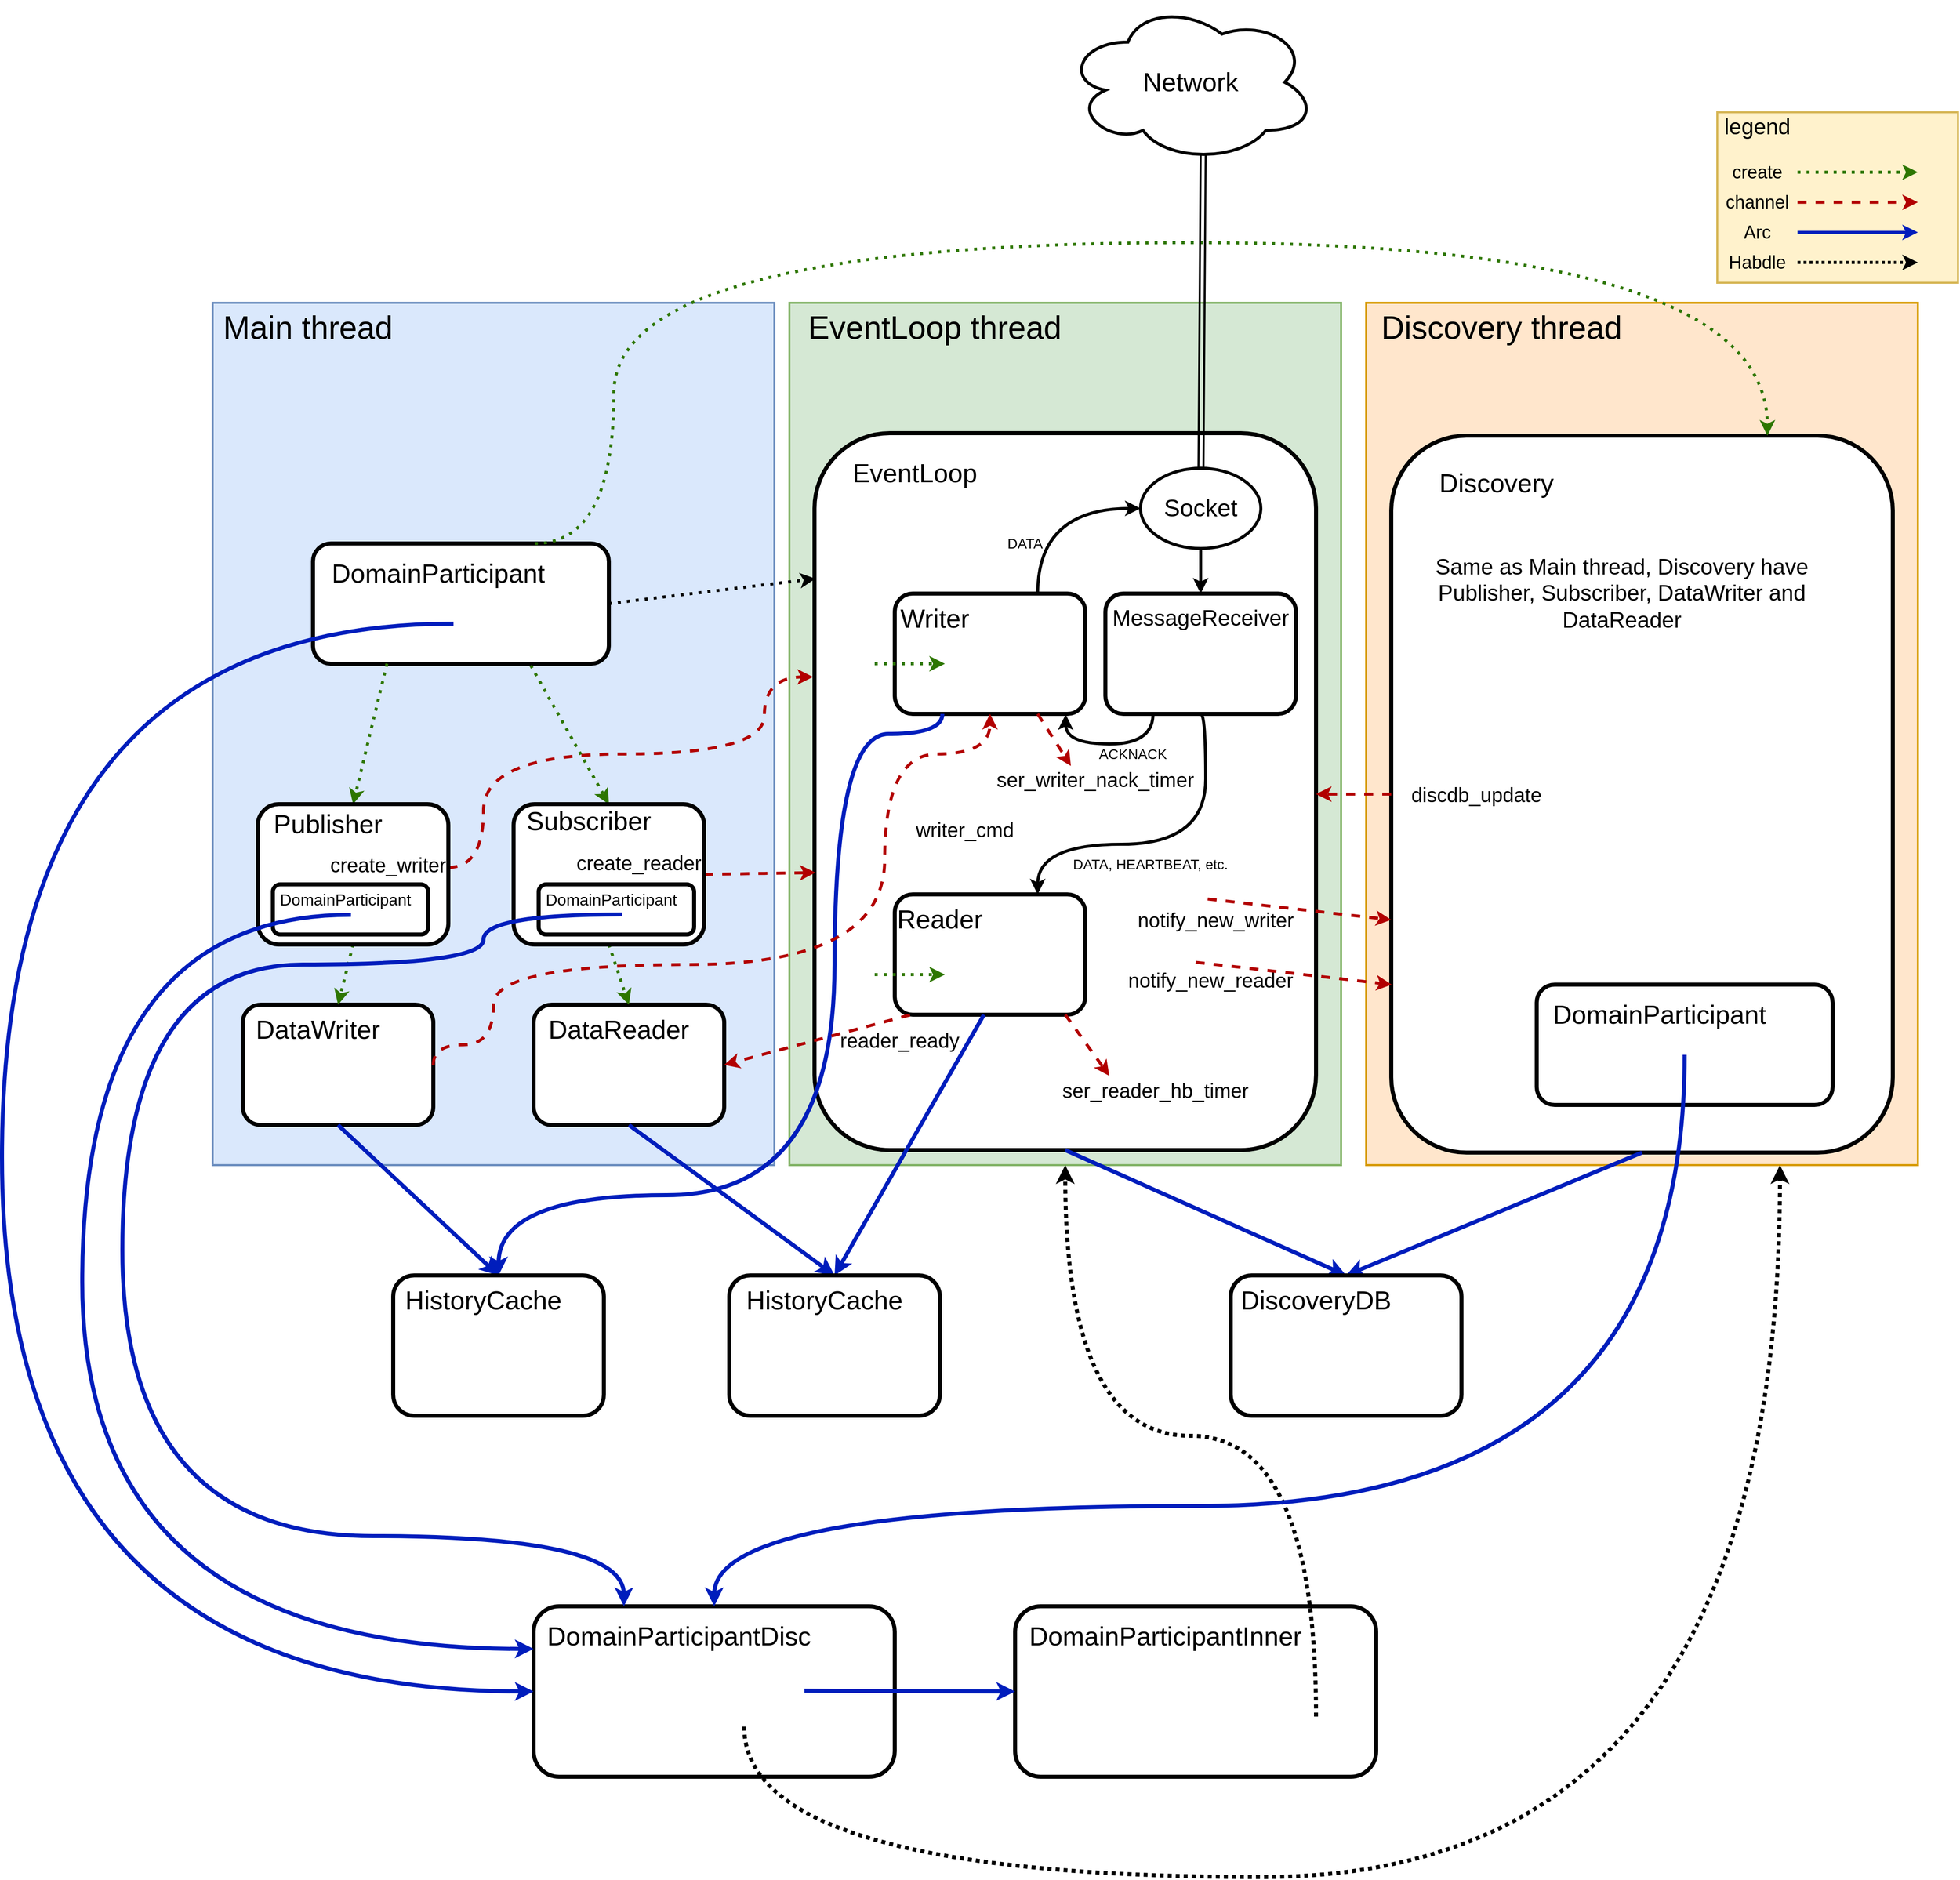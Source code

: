 <mxfile version="24.4.8" type="device">
  <diagram name="Page-1" id="-fP_LIbSd6yxelAOJSjp">
    <mxGraphModel dx="1541" dy="1510" grid="1" gridSize="10" guides="1" tooltips="1" connect="1" arrows="1" fold="1" page="1" pageScale="1" pageWidth="850" pageHeight="1100" math="0" shadow="0">
      <root>
        <mxCell id="0" />
        <mxCell id="1" parent="0" />
        <mxCell id="iw7bkt_WirvSa25fS6zJ-54" value="" style="rounded=0;whiteSpace=wrap;html=1;strokeWidth=2;fillColor=#ffe6cc;strokeColor=#d79b00;" parent="1" vertex="1">
          <mxGeometry x="1180" y="150" width="550" height="860" as="geometry" />
        </mxCell>
        <mxCell id="iw7bkt_WirvSa25fS6zJ-53" value="" style="rounded=0;whiteSpace=wrap;html=1;strokeWidth=2;fillColor=#d5e8d4;strokeColor=#82b366;" parent="1" vertex="1">
          <mxGeometry x="605" y="150" width="550" height="860" as="geometry" />
        </mxCell>
        <mxCell id="iw7bkt_WirvSa25fS6zJ-52" value="" style="rounded=0;whiteSpace=wrap;html=1;strokeWidth=2;fillColor=#dae8fc;strokeColor=#6c8ebf;" parent="1" vertex="1">
          <mxGeometry x="30" y="150" width="560" height="860" as="geometry" />
        </mxCell>
        <mxCell id="iw7bkt_WirvSa25fS6zJ-1" value="&lt;font style=&quot;font-size: 32px;&quot;&gt;Main thread&lt;/font&gt;" style="text;html=1;align=center;verticalAlign=middle;whiteSpace=wrap;rounded=0;" parent="1" vertex="1">
          <mxGeometry x="35" y="160" width="180" height="30" as="geometry" />
        </mxCell>
        <mxCell id="iw7bkt_WirvSa25fS6zJ-2" value="&lt;font style=&quot;font-size: 32px;&quot;&gt;EventLoop thread&lt;/font&gt;" style="text;html=1;align=center;verticalAlign=middle;whiteSpace=wrap;rounded=0;" parent="1" vertex="1">
          <mxGeometry x="620" y="160" width="260" height="30" as="geometry" />
        </mxCell>
        <mxCell id="iw7bkt_WirvSa25fS6zJ-3" value="&lt;font style=&quot;font-size: 32px;&quot;&gt;Discovery thread&lt;/font&gt;" style="text;html=1;align=center;verticalAlign=middle;whiteSpace=wrap;rounded=0;" parent="1" vertex="1">
          <mxGeometry x="1190" y="160" width="250" height="30" as="geometry" />
        </mxCell>
        <mxCell id="iw7bkt_WirvSa25fS6zJ-9" value="" style="rounded=1;whiteSpace=wrap;html=1;strokeWidth=4;" parent="1" vertex="1">
          <mxGeometry x="130" y="390" width="295" height="120" as="geometry" />
        </mxCell>
        <mxCell id="iw7bkt_WirvSa25fS6zJ-10" value="&lt;font style=&quot;font-size: 26px;&quot;&gt;DomainParticipant&lt;/font&gt;" style="text;html=1;align=center;verticalAlign=middle;whiteSpace=wrap;rounded=0;" parent="1" vertex="1">
          <mxGeometry x="140" y="400" width="230" height="40" as="geometry" />
        </mxCell>
        <mxCell id="iw7bkt_WirvSa25fS6zJ-11" value="" style="rounded=1;whiteSpace=wrap;html=1;strokeWidth=4;" parent="1" vertex="1">
          <mxGeometry x="630" y="280" width="500" height="715" as="geometry" />
        </mxCell>
        <mxCell id="iw7bkt_WirvSa25fS6zJ-12" value="&lt;font style=&quot;font-size: 26px;&quot;&gt;EventLoop&lt;/font&gt;" style="text;html=1;align=center;verticalAlign=middle;whiteSpace=wrap;rounded=0;" parent="1" vertex="1">
          <mxGeometry x="660" y="300" width="140" height="40" as="geometry" />
        </mxCell>
        <mxCell id="iw7bkt_WirvSa25fS6zJ-13" value="" style="rounded=1;whiteSpace=wrap;html=1;strokeWidth=4;" parent="1" vertex="1">
          <mxGeometry x="1205" y="282.5" width="500" height="715" as="geometry" />
        </mxCell>
        <mxCell id="iw7bkt_WirvSa25fS6zJ-14" value="&lt;font style=&quot;font-size: 26px;&quot;&gt;Discovery&lt;/font&gt;" style="text;html=1;align=center;verticalAlign=middle;whiteSpace=wrap;rounded=0;" parent="1" vertex="1">
          <mxGeometry x="1250" y="310" width="120" height="40" as="geometry" />
        </mxCell>
        <mxCell id="iw7bkt_WirvSa25fS6zJ-20" value="" style="rounded=1;whiteSpace=wrap;html=1;strokeWidth=4;" parent="1" vertex="1">
          <mxGeometry x="710" y="440" width="190" height="120" as="geometry" />
        </mxCell>
        <mxCell id="iw7bkt_WirvSa25fS6zJ-21" value="&lt;font style=&quot;font-size: 26px;&quot;&gt;Writer&lt;/font&gt;" style="text;html=1;align=center;verticalAlign=middle;whiteSpace=wrap;rounded=0;" parent="1" vertex="1">
          <mxGeometry x="710" y="450" width="80" height="30" as="geometry" />
        </mxCell>
        <mxCell id="iw7bkt_WirvSa25fS6zJ-27" value="" style="rounded=1;whiteSpace=wrap;html=1;strokeWidth=4;" parent="1" vertex="1">
          <mxGeometry x="710" y="740" width="190" height="120" as="geometry" />
        </mxCell>
        <mxCell id="iw7bkt_WirvSa25fS6zJ-26" value="&lt;font style=&quot;font-size: 26px;&quot;&gt;Reader&lt;/font&gt;" style="text;html=1;align=center;verticalAlign=middle;whiteSpace=wrap;rounded=0;" parent="1" vertex="1">
          <mxGeometry x="710" y="750" width="90" height="30" as="geometry" />
        </mxCell>
        <mxCell id="iw7bkt_WirvSa25fS6zJ-31" value="" style="rounded=1;whiteSpace=wrap;html=1;strokeWidth=4;" parent="1" vertex="1">
          <mxGeometry x="60" y="850" width="190" height="120" as="geometry" />
        </mxCell>
        <mxCell id="iw7bkt_WirvSa25fS6zJ-30" value="&lt;span style=&quot;font-size: 26px;&quot;&gt;DataWriter&lt;/span&gt;" style="text;html=1;align=center;verticalAlign=middle;whiteSpace=wrap;rounded=0;" parent="1" vertex="1">
          <mxGeometry x="70" y="860" width="130" height="30" as="geometry" />
        </mxCell>
        <mxCell id="iw7bkt_WirvSa25fS6zJ-32" value="" style="rounded=1;whiteSpace=wrap;html=1;strokeWidth=4;" parent="1" vertex="1">
          <mxGeometry x="350" y="850" width="190" height="120" as="geometry" />
        </mxCell>
        <mxCell id="iw7bkt_WirvSa25fS6zJ-33" value="&lt;span style=&quot;font-size: 26px;&quot;&gt;DataReader&lt;/span&gt;" style="text;html=1;align=center;verticalAlign=middle;whiteSpace=wrap;rounded=0;" parent="1" vertex="1">
          <mxGeometry x="360" y="860" width="150" height="30" as="geometry" />
        </mxCell>
        <mxCell id="iw7bkt_WirvSa25fS6zJ-38" value="" style="endArrow=classic;html=1;rounded=0;strokeWidth=4;exitX=0.5;exitY=1;exitDx=0;exitDy=0;entryX=0.5;entryY=0;entryDx=0;entryDy=0;fillColor=#0050ef;strokeColor=#001DBC;" parent="1" source="iw7bkt_WirvSa25fS6zJ-11" target="iw7bkt_WirvSa25fS6zJ-16" edge="1">
          <mxGeometry width="50" height="50" relative="1" as="geometry">
            <mxPoint x="1030" y="870" as="sourcePoint" />
            <mxPoint x="1050" y="1070" as="targetPoint" />
          </mxGeometry>
        </mxCell>
        <mxCell id="iw7bkt_WirvSa25fS6zJ-39" value="" style="endArrow=classic;html=1;rounded=0;strokeWidth=4;exitX=0.5;exitY=1;exitDx=0;exitDy=0;entryX=0.5;entryY=0;entryDx=0;entryDy=0;fillColor=#0050ef;strokeColor=#001DBC;" parent="1" source="iw7bkt_WirvSa25fS6zJ-13" target="iw7bkt_WirvSa25fS6zJ-16" edge="1">
          <mxGeometry width="50" height="50" relative="1" as="geometry">
            <mxPoint x="1400" y="1050" as="sourcePoint" />
            <mxPoint x="1620" y="1160" as="targetPoint" />
          </mxGeometry>
        </mxCell>
        <mxCell id="iw7bkt_WirvSa25fS6zJ-40" value="" style="endArrow=classic;html=1;rounded=0;strokeWidth=4;exitX=0.5;exitY=1;exitDx=0;exitDy=0;entryX=0.5;entryY=0;entryDx=0;entryDy=0;fillColor=#0050ef;strokeColor=#001DBC;" parent="1" source="iw7bkt_WirvSa25fS6zJ-31" target="iw7bkt_WirvSa25fS6zJ-36" edge="1">
          <mxGeometry width="50" height="50" relative="1" as="geometry">
            <mxPoint x="1030" y="870" as="sourcePoint" />
            <mxPoint x="1080" y="820" as="targetPoint" />
          </mxGeometry>
        </mxCell>
        <mxCell id="iw7bkt_WirvSa25fS6zJ-41" value="" style="endArrow=classic;html=1;rounded=0;strokeWidth=4;exitX=0.25;exitY=1;exitDx=0;exitDy=0;entryX=0.5;entryY=0;entryDx=0;entryDy=0;edgeStyle=orthogonalEdgeStyle;curved=1;fillColor=#0050ef;strokeColor=#001DBC;" parent="1" source="iw7bkt_WirvSa25fS6zJ-20" target="iw7bkt_WirvSa25fS6zJ-36" edge="1">
          <mxGeometry width="50" height="50" relative="1" as="geometry">
            <mxPoint x="265" y="940" as="sourcePoint" />
            <mxPoint x="425" y="1110" as="targetPoint" />
            <Array as="points">
              <mxPoint x="758" y="580" />
              <mxPoint x="650" y="580" />
              <mxPoint x="650" y="1040" />
              <mxPoint x="315" y="1040" />
            </Array>
          </mxGeometry>
        </mxCell>
        <mxCell id="iw7bkt_WirvSa25fS6zJ-42" value="" style="endArrow=classic;html=1;rounded=0;strokeWidth=4;exitX=0.5;exitY=1;exitDx=0;exitDy=0;entryX=0.5;entryY=0;entryDx=0;entryDy=0;fillColor=#0050ef;strokeColor=#001DBC;" parent="1" source="iw7bkt_WirvSa25fS6zJ-32" target="iw7bkt_WirvSa25fS6zJ-34" edge="1">
          <mxGeometry width="50" height="50" relative="1" as="geometry">
            <mxPoint x="1030" y="870" as="sourcePoint" />
            <mxPoint x="1080" y="820" as="targetPoint" />
          </mxGeometry>
        </mxCell>
        <mxCell id="iw7bkt_WirvSa25fS6zJ-43" value="" style="endArrow=classic;html=1;rounded=0;strokeWidth=4;exitX=0.468;exitY=1;exitDx=0;exitDy=0;entryX=0.5;entryY=0;entryDx=0;entryDy=0;exitPerimeter=0;fillColor=#0050ef;strokeColor=#001DBC;" parent="1" source="iw7bkt_WirvSa25fS6zJ-27" target="iw7bkt_WirvSa25fS6zJ-34" edge="1">
          <mxGeometry width="50" height="50" relative="1" as="geometry">
            <mxPoint x="455" y="960" as="sourcePoint" />
            <mxPoint x="665" y="1130" as="targetPoint" />
          </mxGeometry>
        </mxCell>
        <mxCell id="iw7bkt_WirvSa25fS6zJ-44" value="" style="endArrow=classic;html=1;rounded=0;strokeWidth=3;exitX=1;exitY=0.5;exitDx=0;exitDy=0;entryX=0.002;entryY=0.203;entryDx=0;entryDy=0;entryPerimeter=0;dashed=1;dashPattern=1 2;" parent="1" source="iw7bkt_WirvSa25fS6zJ-9" target="iw7bkt_WirvSa25fS6zJ-11" edge="1">
          <mxGeometry width="50" height="50" relative="1" as="geometry">
            <mxPoint x="540" y="440" as="sourcePoint" />
            <mxPoint x="590" y="390" as="targetPoint" />
          </mxGeometry>
        </mxCell>
        <mxCell id="iw7bkt_WirvSa25fS6zJ-45" value="" style="endArrow=classic;html=1;rounded=0;strokeWidth=3;exitX=0.75;exitY=0;exitDx=0;exitDy=0;entryX=0.75;entryY=0;entryDx=0;entryDy=0;dashed=1;dashPattern=1 2;edgeStyle=orthogonalEdgeStyle;curved=1;fillColor=#60a917;strokeColor=#2D7600;" parent="1" source="iw7bkt_WirvSa25fS6zJ-9" target="iw7bkt_WirvSa25fS6zJ-13" edge="1">
          <mxGeometry width="50" height="50" relative="1" as="geometry">
            <mxPoint x="570" y="420" as="sourcePoint" />
            <mxPoint x="620" y="370" as="targetPoint" />
            <Array as="points">
              <mxPoint x="430" y="90" />
              <mxPoint x="1580" y="90" />
            </Array>
          </mxGeometry>
        </mxCell>
        <mxCell id="iw7bkt_WirvSa25fS6zJ-46" value="" style="endArrow=classic;html=1;rounded=0;strokeWidth=3;entryX=0.5;entryY=0;entryDx=0;entryDy=0;exitX=0.25;exitY=1;exitDx=0;exitDy=0;dashed=1;dashPattern=1 2;fillColor=#60a917;strokeColor=#2D7600;" parent="1" source="iw7bkt_WirvSa25fS6zJ-9" target="iw7bkt_WirvSa25fS6zJ-24" edge="1">
          <mxGeometry width="50" height="50" relative="1" as="geometry">
            <mxPoint x="290" y="790" as="sourcePoint" />
            <mxPoint x="330" y="690" as="targetPoint" />
          </mxGeometry>
        </mxCell>
        <mxCell id="iw7bkt_WirvSa25fS6zJ-47" value="" style="endArrow=classic;html=1;rounded=0;strokeWidth=3;exitX=0.736;exitY=1.014;exitDx=0;exitDy=0;exitPerimeter=0;entryX=0.5;entryY=0;entryDx=0;entryDy=0;dashed=1;dashPattern=1 2;fillColor=#60a917;strokeColor=#2D7600;" parent="1" source="iw7bkt_WirvSa25fS6zJ-9" target="iw7bkt_WirvSa25fS6zJ-29" edge="1">
          <mxGeometry width="50" height="50" relative="1" as="geometry">
            <mxPoint x="1060" y="900" as="sourcePoint" />
            <mxPoint x="1110" y="850" as="targetPoint" />
          </mxGeometry>
        </mxCell>
        <mxCell id="iw7bkt_WirvSa25fS6zJ-48" value="" style="endArrow=classic;html=1;rounded=0;strokeWidth=3;exitX=0.5;exitY=1;exitDx=0;exitDy=0;entryX=0.5;entryY=0;entryDx=0;entryDy=0;dashed=1;dashPattern=1 2;fillColor=#60a917;strokeColor=#2D7600;" parent="1" source="iw7bkt_WirvSa25fS6zJ-24" target="iw7bkt_WirvSa25fS6zJ-31" edge="1">
          <mxGeometry width="50" height="50" relative="1" as="geometry">
            <mxPoint x="1070" y="910" as="sourcePoint" />
            <mxPoint x="1120" y="860" as="targetPoint" />
          </mxGeometry>
        </mxCell>
        <mxCell id="iw7bkt_WirvSa25fS6zJ-49" value="" style="endArrow=classic;html=1;rounded=0;strokeWidth=3;exitX=0.5;exitY=1;exitDx=0;exitDy=0;entryX=0.5;entryY=0;entryDx=0;entryDy=0;dashed=1;dashPattern=1 2;fillColor=#60a917;strokeColor=#2D7600;" parent="1" source="iw7bkt_WirvSa25fS6zJ-29" target="iw7bkt_WirvSa25fS6zJ-32" edge="1">
          <mxGeometry width="50" height="50" relative="1" as="geometry">
            <mxPoint x="410" y="810" as="sourcePoint" />
            <mxPoint x="460" y="760" as="targetPoint" />
          </mxGeometry>
        </mxCell>
        <mxCell id="iw7bkt_WirvSa25fS6zJ-55" value="" style="endArrow=classic;html=1;rounded=0;exitX=0;exitY=0.5;exitDx=0;exitDy=0;strokeWidth=3;dashed=1;fillColor=#e51400;strokeColor=#B20000;" parent="1" source="iw7bkt_WirvSa25fS6zJ-13" edge="1">
          <mxGeometry width="50" height="50" relative="1" as="geometry">
            <mxPoint x="1030" y="750" as="sourcePoint" />
            <mxPoint x="1130" y="640" as="targetPoint" />
          </mxGeometry>
        </mxCell>
        <mxCell id="iw7bkt_WirvSa25fS6zJ-56" value="&lt;font style=&quot;font-size: 20px;&quot;&gt;discdb_update&lt;/font&gt;" style="text;html=1;align=center;verticalAlign=middle;whiteSpace=wrap;rounded=0;" parent="1" vertex="1">
          <mxGeometry x="1220" y="625" width="140" height="30" as="geometry" />
        </mxCell>
        <mxCell id="iw7bkt_WirvSa25fS6zJ-57" value="" style="endArrow=classic;html=1;rounded=0;exitX=0.75;exitY=1;exitDx=0;exitDy=0;strokeWidth=3;dashed=1;fillColor=#e51400;strokeColor=#B20000;entryX=0.378;entryY=0.062;entryDx=0;entryDy=0;entryPerimeter=0;" parent="1" source="iw7bkt_WirvSa25fS6zJ-20" edge="1" target="iw7bkt_WirvSa25fS6zJ-63">
          <mxGeometry width="50" height="50" relative="1" as="geometry">
            <mxPoint x="1030" y="615" as="sourcePoint" />
            <mxPoint x="920" y="610" as="targetPoint" />
          </mxGeometry>
        </mxCell>
        <mxCell id="iw7bkt_WirvSa25fS6zJ-58" value="" style="endArrow=classic;html=1;rounded=0;entryX=-0.003;entryY=0.34;entryDx=0;entryDy=0;strokeWidth=3;dashed=1;entryPerimeter=0;exitX=1;exitY=0.451;exitDx=0;exitDy=0;edgeStyle=orthogonalEdgeStyle;curved=1;fillColor=#e51400;strokeColor=#B20000;exitPerimeter=0;" parent="1" source="iw7bkt_WirvSa25fS6zJ-24" target="iw7bkt_WirvSa25fS6zJ-11" edge="1">
          <mxGeometry width="50" height="50" relative="1" as="geometry">
            <mxPoint x="260" y="637.5" as="sourcePoint" />
            <mxPoint x="410" y="490" as="targetPoint" />
            <Array as="points">
              <mxPoint x="300" y="713" />
              <mxPoint x="300" y="600" />
              <mxPoint x="580" y="600" />
              <mxPoint x="580" y="523" />
            </Array>
          </mxGeometry>
        </mxCell>
        <mxCell id="iw7bkt_WirvSa25fS6zJ-59" value="" style="endArrow=classic;html=1;rounded=0;exitX=0.08;exitY=1.002;exitDx=0;exitDy=0;entryX=1;entryY=0.5;entryDx=0;entryDy=0;strokeWidth=3;dashed=1;exitPerimeter=0;fillColor=#e51400;strokeColor=#B20000;" parent="1" source="iw7bkt_WirvSa25fS6zJ-27" target="iw7bkt_WirvSa25fS6zJ-32" edge="1">
          <mxGeometry width="50" height="50" relative="1" as="geometry">
            <mxPoint x="635" y="860" as="sourcePoint" />
            <mxPoint x="535" y="855" as="targetPoint" />
          </mxGeometry>
        </mxCell>
        <mxCell id="iw7bkt_WirvSa25fS6zJ-60" value="" style="endArrow=classic;html=1;rounded=0;exitX=0.874;exitY=0.992;exitDx=0;exitDy=0;strokeWidth=3;dashed=1;exitPerimeter=0;entryX=0;entryY=0;entryDx=0;entryDy=0;fillColor=#e51400;strokeColor=#B20000;" parent="1" edge="1">
          <mxGeometry width="50" height="50" relative="1" as="geometry">
            <mxPoint x="880" y="860" as="sourcePoint" />
            <mxPoint x="923.94" y="920.96" as="targetPoint" />
          </mxGeometry>
        </mxCell>
        <mxCell id="iw7bkt_WirvSa25fS6zJ-61" value="&lt;font style=&quot;font-size: 20px;&quot;&gt;ser_reader_hb_timer&lt;/font&gt;" style="text;html=1;align=center;verticalAlign=middle;whiteSpace=wrap;rounded=0;" parent="1" vertex="1">
          <mxGeometry x="870" y="920" width="200" height="30" as="geometry" />
        </mxCell>
        <mxCell id="iw7bkt_WirvSa25fS6zJ-63" value="&lt;font style=&quot;font-size: 20px;&quot;&gt;ser_writer_nack_timer&lt;/font&gt;" style="text;html=1;align=center;verticalAlign=middle;whiteSpace=wrap;rounded=0;" parent="1" vertex="1">
          <mxGeometry x="810" y="610" width="200" height="30" as="geometry" />
        </mxCell>
        <mxCell id="iw7bkt_WirvSa25fS6zJ-64" value="" style="endArrow=classic;html=1;rounded=0;entryX=0.5;entryY=1;entryDx=0;entryDy=0;strokeWidth=3;dashed=1;edgeStyle=orthogonalEdgeStyle;curved=1;exitX=1;exitY=0.5;exitDx=0;exitDy=0;fillColor=#e51400;strokeColor=#B20000;" parent="1" source="iw7bkt_WirvSa25fS6zJ-31" target="iw7bkt_WirvSa25fS6zJ-20" edge="1">
          <mxGeometry width="50" height="50" relative="1" as="geometry">
            <mxPoint x="1450" y="1197.5" as="sourcePoint" />
            <mxPoint x="1350" y="1192.5" as="targetPoint" />
            <Array as="points">
              <mxPoint x="250" y="890" />
              <mxPoint x="310" y="890" />
              <mxPoint x="310" y="810" />
              <mxPoint x="700" y="810" />
              <mxPoint x="700" y="600" />
              <mxPoint x="805" y="600" />
            </Array>
          </mxGeometry>
        </mxCell>
        <mxCell id="iw7bkt_WirvSa25fS6zJ-65" value="" style="endArrow=classic;html=1;rounded=0;entryX=-0.004;entryY=0.641;entryDx=0;entryDy=0;strokeWidth=3;dashed=1;entryPerimeter=0;fillColor=#e51400;strokeColor=#B20000;" parent="1" edge="1">
          <mxGeometry width="50" height="50" relative="1" as="geometry">
            <mxPoint x="1022" y="744.59" as="sourcePoint" />
            <mxPoint x="1205" y="765.405" as="targetPoint" />
          </mxGeometry>
        </mxCell>
        <mxCell id="iw7bkt_WirvSa25fS6zJ-66" value="" style="endArrow=classic;html=1;rounded=0;entryX=0.001;entryY=0.741;entryDx=0;entryDy=0;strokeWidth=3;dashed=1;entryPerimeter=0;fillColor=#e51400;strokeColor=#B20000;" parent="1" edge="1">
          <mxGeometry width="50" height="50" relative="1" as="geometry">
            <mxPoint x="1010" y="807.69" as="sourcePoint" />
            <mxPoint x="1205.5" y="830.005" as="targetPoint" />
          </mxGeometry>
        </mxCell>
        <mxCell id="iw7bkt_WirvSa25fS6zJ-67" value="&lt;font style=&quot;font-size: 20px;&quot;&gt;notify_new_reader&lt;/font&gt;" style="text;html=1;align=center;verticalAlign=middle;whiteSpace=wrap;rounded=0;" parent="1" vertex="1">
          <mxGeometry x="940" y="810" width="170" height="30" as="geometry" />
        </mxCell>
        <mxCell id="iw7bkt_WirvSa25fS6zJ-68" value="&lt;font style=&quot;font-size: 20px;&quot;&gt;notify_new_writer&lt;/font&gt;" style="text;html=1;align=center;verticalAlign=middle;whiteSpace=wrap;rounded=0;" parent="1" vertex="1">
          <mxGeometry x="950" y="750" width="160" height="30" as="geometry" />
        </mxCell>
        <mxCell id="iw7bkt_WirvSa25fS6zJ-69" value="" style="endArrow=classic;html=1;rounded=0;entryX=0.002;entryY=0.613;entryDx=0;entryDy=0;strokeWidth=3;dashed=1;entryPerimeter=0;exitX=1;exitY=0.5;exitDx=0;exitDy=0;fillColor=#e51400;strokeColor=#B20000;" parent="1" source="iw7bkt_WirvSa25fS6zJ-29" target="iw7bkt_WirvSa25fS6zJ-11" edge="1">
          <mxGeometry width="50" height="50" relative="1" as="geometry">
            <mxPoint x="540" y="702.5" as="sourcePoint" />
            <mxPoint x="928" y="580" as="targetPoint" />
          </mxGeometry>
        </mxCell>
        <mxCell id="iw7bkt_WirvSa25fS6zJ-70" value="&lt;font style=&quot;font-size: 20px;&quot;&gt;reader_ready&lt;/font&gt;" style="text;html=1;align=center;verticalAlign=middle;whiteSpace=wrap;rounded=0;" parent="1" vertex="1">
          <mxGeometry x="650" y="870" width="130" height="30" as="geometry" />
        </mxCell>
        <mxCell id="iw7bkt_WirvSa25fS6zJ-71" value="&lt;font style=&quot;font-size: 20px;&quot;&gt;writer_cmd&lt;/font&gt;" style="text;html=1;align=center;verticalAlign=middle;whiteSpace=wrap;rounded=0;" parent="1" vertex="1">
          <mxGeometry x="725" y="660" width="110" height="30" as="geometry" />
        </mxCell>
        <mxCell id="iw7bkt_WirvSa25fS6zJ-73" value="" style="group" parent="1" vertex="1" connectable="0">
          <mxGeometry x="1045" y="1120" width="230" height="140" as="geometry" />
        </mxCell>
        <mxCell id="iw7bkt_WirvSa25fS6zJ-16" value="" style="rounded=1;whiteSpace=wrap;html=1;strokeWidth=4;" parent="iw7bkt_WirvSa25fS6zJ-73" vertex="1">
          <mxGeometry width="230" height="140" as="geometry" />
        </mxCell>
        <mxCell id="iw7bkt_WirvSa25fS6zJ-17" value="&lt;font style=&quot;font-size: 26px;&quot;&gt;DiscoveryDB&lt;/font&gt;" style="text;html=1;align=center;verticalAlign=middle;whiteSpace=wrap;rounded=0;" parent="iw7bkt_WirvSa25fS6zJ-73" vertex="1">
          <mxGeometry x="10" y="10" width="150" height="30" as="geometry" />
        </mxCell>
        <mxCell id="iw7bkt_WirvSa25fS6zJ-74" value="" style="group" parent="1" vertex="1" connectable="0">
          <mxGeometry x="545" y="1120" width="210" height="140" as="geometry" />
        </mxCell>
        <mxCell id="iw7bkt_WirvSa25fS6zJ-34" value="" style="rounded=1;whiteSpace=wrap;html=1;strokeWidth=4;" parent="iw7bkt_WirvSa25fS6zJ-74" vertex="1">
          <mxGeometry width="210" height="140" as="geometry" />
        </mxCell>
        <mxCell id="iw7bkt_WirvSa25fS6zJ-35" value="&lt;span style=&quot;font-size: 26px;&quot;&gt;HistoryCache&lt;/span&gt;" style="text;html=1;align=center;verticalAlign=middle;whiteSpace=wrap;rounded=0;" parent="iw7bkt_WirvSa25fS6zJ-74" vertex="1">
          <mxGeometry x="20" y="10" width="150" height="30" as="geometry" />
        </mxCell>
        <mxCell id="iw7bkt_WirvSa25fS6zJ-75" value="" style="group" parent="1" vertex="1" connectable="0">
          <mxGeometry x="210" y="1120" width="210" height="140" as="geometry" />
        </mxCell>
        <mxCell id="iw7bkt_WirvSa25fS6zJ-36" value="" style="rounded=1;whiteSpace=wrap;html=1;strokeWidth=4;" parent="iw7bkt_WirvSa25fS6zJ-75" vertex="1">
          <mxGeometry width="210" height="140" as="geometry" />
        </mxCell>
        <mxCell id="iw7bkt_WirvSa25fS6zJ-72" value="&lt;span style=&quot;font-size: 26px;&quot;&gt;HistoryCache&lt;/span&gt;" style="text;html=1;align=center;verticalAlign=middle;whiteSpace=wrap;rounded=0;" parent="iw7bkt_WirvSa25fS6zJ-75" vertex="1">
          <mxGeometry x="15" y="10" width="150" height="30" as="geometry" />
        </mxCell>
        <mxCell id="iw7bkt_WirvSa25fS6zJ-76" value="" style="group" parent="1" vertex="1" connectable="0">
          <mxGeometry x="75" y="650" width="190" height="120" as="geometry" />
        </mxCell>
        <mxCell id="iw7bkt_WirvSa25fS6zJ-24" value="" style="rounded=1;whiteSpace=wrap;html=1;strokeWidth=4;" parent="iw7bkt_WirvSa25fS6zJ-76" vertex="1">
          <mxGeometry width="190" height="140" as="geometry" />
        </mxCell>
        <mxCell id="iw7bkt_WirvSa25fS6zJ-25" value="&lt;span style=&quot;font-size: 26px;&quot;&gt;Publisher&lt;/span&gt;" style="text;html=1;align=center;verticalAlign=middle;whiteSpace=wrap;rounded=0;" parent="iw7bkt_WirvSa25fS6zJ-76" vertex="1">
          <mxGeometry x="10" width="120" height="40" as="geometry" />
        </mxCell>
        <mxCell id="iw7bkt_WirvSa25fS6zJ-95" value="&lt;font style=&quot;font-size: 20px;&quot;&gt;create_writer&lt;/font&gt;" style="text;html=1;align=center;verticalAlign=middle;whiteSpace=wrap;rounded=0;" parent="iw7bkt_WirvSa25fS6zJ-76" vertex="1">
          <mxGeometry x="75" y="45" width="110" height="30" as="geometry" />
        </mxCell>
        <mxCell id="iw7bkt_WirvSa25fS6zJ-77" value="" style="group" parent="1" vertex="1" connectable="0">
          <mxGeometry x="330" y="650" width="190" height="140" as="geometry" />
        </mxCell>
        <mxCell id="iw7bkt_WirvSa25fS6zJ-29" value="" style="rounded=1;whiteSpace=wrap;html=1;strokeWidth=4;" parent="iw7bkt_WirvSa25fS6zJ-77" vertex="1">
          <mxGeometry width="190" height="140" as="geometry" />
        </mxCell>
        <mxCell id="iw7bkt_WirvSa25fS6zJ-28" value="&lt;span style=&quot;font-size: 26px;&quot;&gt;Subscriber&lt;/span&gt;" style="text;html=1;align=center;verticalAlign=middle;whiteSpace=wrap;rounded=0;" parent="iw7bkt_WirvSa25fS6zJ-77" vertex="1">
          <mxGeometry x="10" y="-0.003" width="130" height="35" as="geometry" />
        </mxCell>
        <mxCell id="iw7bkt_WirvSa25fS6zJ-94" value="&lt;span style=&quot;font-size: 20px;&quot;&gt;create_reader&lt;/span&gt;" style="text;html=1;align=center;verticalAlign=middle;whiteSpace=wrap;rounded=0;" parent="iw7bkt_WirvSa25fS6zJ-77" vertex="1">
          <mxGeometry x="70" y="40" width="110" height="35" as="geometry" />
        </mxCell>
        <mxCell id="wV1MeeOjmb5BiqbG29lt-24" value="" style="group" vertex="1" connectable="0" parent="iw7bkt_WirvSa25fS6zJ-77">
          <mxGeometry x="25" y="80" width="155" height="50" as="geometry" />
        </mxCell>
        <mxCell id="wV1MeeOjmb5BiqbG29lt-25" value="" style="rounded=1;whiteSpace=wrap;html=1;strokeWidth=4;" vertex="1" parent="wV1MeeOjmb5BiqbG29lt-24">
          <mxGeometry width="155" height="50" as="geometry" />
        </mxCell>
        <mxCell id="wV1MeeOjmb5BiqbG29lt-26" value="&lt;font style=&quot;font-size: 16px;&quot;&gt;DomainParticipant&lt;/font&gt;" style="text;html=1;align=center;verticalAlign=middle;whiteSpace=wrap;rounded=0;" vertex="1" parent="wV1MeeOjmb5BiqbG29lt-24">
          <mxGeometry width="145" height="30" as="geometry" />
        </mxCell>
        <mxCell id="iw7bkt_WirvSa25fS6zJ-86" value="" style="group;fillColor=#e51400;strokeColor=#B20000;fontColor=#ffffff;" parent="1" vertex="1" connectable="0">
          <mxGeometry x="1530" y="-40" width="240" height="170" as="geometry" />
        </mxCell>
        <mxCell id="iw7bkt_WirvSa25fS6zJ-78" value="" style="rounded=0;whiteSpace=wrap;html=1;strokeWidth=2;fillColor=#fff2cc;strokeColor=#d6b656;" parent="iw7bkt_WirvSa25fS6zJ-86" vertex="1">
          <mxGeometry width="240" height="170" as="geometry" />
        </mxCell>
        <mxCell id="iw7bkt_WirvSa25fS6zJ-79" value="&lt;font style=&quot;font-size: 22px;&quot;&gt;legend&lt;/font&gt;" style="text;html=1;align=center;verticalAlign=middle;whiteSpace=wrap;rounded=0;" parent="iw7bkt_WirvSa25fS6zJ-86" vertex="1">
          <mxGeometry x="10" width="60" height="30" as="geometry" />
        </mxCell>
        <mxCell id="iw7bkt_WirvSa25fS6zJ-80" value="create" style="text;html=1;align=center;verticalAlign=middle;whiteSpace=wrap;rounded=0;fontSize=18;" parent="iw7bkt_WirvSa25fS6zJ-86" vertex="1">
          <mxGeometry x="20" y="50" width="40" height="20" as="geometry" />
        </mxCell>
        <mxCell id="iw7bkt_WirvSa25fS6zJ-81" value="channel" style="text;html=1;align=center;verticalAlign=middle;whiteSpace=wrap;rounded=0;fontSize=18;" parent="iw7bkt_WirvSa25fS6zJ-86" vertex="1">
          <mxGeometry x="15" y="80" width="50" height="20" as="geometry" />
        </mxCell>
        <mxCell id="iw7bkt_WirvSa25fS6zJ-82" value="Arc" style="text;html=1;align=center;verticalAlign=middle;whiteSpace=wrap;rounded=0;fontSize=18;" parent="iw7bkt_WirvSa25fS6zJ-86" vertex="1">
          <mxGeometry x="25" y="110" width="30" height="20" as="geometry" />
        </mxCell>
        <mxCell id="iw7bkt_WirvSa25fS6zJ-83" value="" style="endArrow=classic;html=1;rounded=0;strokeWidth=3;fillColor=#0050ef;strokeColor=#001DBC;" parent="iw7bkt_WirvSa25fS6zJ-86" edge="1">
          <mxGeometry width="50" height="50" relative="1" as="geometry">
            <mxPoint x="80" y="119.8" as="sourcePoint" />
            <mxPoint x="200" y="119.8" as="targetPoint" />
          </mxGeometry>
        </mxCell>
        <mxCell id="iw7bkt_WirvSa25fS6zJ-84" value="" style="endArrow=classic;html=1;rounded=0;strokeWidth=3;dashed=1;fillColor=#e51400;strokeColor=#B20000;" parent="iw7bkt_WirvSa25fS6zJ-86" edge="1">
          <mxGeometry width="50" height="50" relative="1" as="geometry">
            <mxPoint x="80" y="89.8" as="sourcePoint" />
            <mxPoint x="200" y="89.8" as="targetPoint" />
          </mxGeometry>
        </mxCell>
        <mxCell id="iw7bkt_WirvSa25fS6zJ-85" value="" style="endArrow=classic;html=1;rounded=0;strokeWidth=3;dashed=1;dashPattern=1 2;fillColor=#60a917;strokeColor=#2D7600;" parent="iw7bkt_WirvSa25fS6zJ-86" edge="1">
          <mxGeometry width="50" height="50" relative="1" as="geometry">
            <mxPoint x="80" y="59.8" as="sourcePoint" />
            <mxPoint x="200" y="59.8" as="targetPoint" />
          </mxGeometry>
        </mxCell>
        <mxCell id="wV1MeeOjmb5BiqbG29lt-17" value="Habdle" style="text;html=1;align=center;verticalAlign=middle;whiteSpace=wrap;rounded=0;fontSize=18;" vertex="1" parent="iw7bkt_WirvSa25fS6zJ-86">
          <mxGeometry x="25" y="140" width="30" height="20" as="geometry" />
        </mxCell>
        <mxCell id="wV1MeeOjmb5BiqbG29lt-18" value="" style="endArrow=classic;html=1;rounded=0;strokeWidth=3;dashed=1;dashPattern=1 1;" edge="1" parent="iw7bkt_WirvSa25fS6zJ-86">
          <mxGeometry width="50" height="50" relative="1" as="geometry">
            <mxPoint x="80" y="149.76" as="sourcePoint" />
            <mxPoint x="200" y="149.76" as="targetPoint" />
          </mxGeometry>
        </mxCell>
        <mxCell id="iw7bkt_WirvSa25fS6zJ-90" value="&lt;font style=&quot;font-size: 22px;&quot;&gt;Same as Main thread, Discovery have Publisher, Subscriber, DataWriter and DataReader&lt;/font&gt;" style="text;html=1;align=center;verticalAlign=middle;whiteSpace=wrap;rounded=0;" parent="1" vertex="1">
          <mxGeometry x="1240" y="390" width="390" height="100" as="geometry" />
        </mxCell>
        <mxCell id="iw7bkt_WirvSa25fS6zJ-97" value="" style="endArrow=classic;html=1;rounded=0;dashed=1;strokeWidth=3;dashPattern=1 2;fillColor=#60a917;strokeColor=#2D7600;" parent="1" edge="1">
          <mxGeometry width="50" height="50" relative="1" as="geometry">
            <mxPoint x="690" y="510" as="sourcePoint" />
            <mxPoint x="760" y="510" as="targetPoint" />
          </mxGeometry>
        </mxCell>
        <mxCell id="iw7bkt_WirvSa25fS6zJ-98" value="" style="endArrow=classic;html=1;rounded=0;dashed=1;strokeWidth=3;dashPattern=1 2;fillColor=#60a917;strokeColor=#2D7600;" parent="1" edge="1">
          <mxGeometry width="50" height="50" relative="1" as="geometry">
            <mxPoint x="690" y="820" as="sourcePoint" />
            <mxPoint x="760" y="820" as="targetPoint" />
          </mxGeometry>
        </mxCell>
        <mxCell id="wV1MeeOjmb5BiqbG29lt-8" value="" style="group" vertex="1" connectable="0" parent="1">
          <mxGeometry x="830" y="1450" width="370" height="170" as="geometry" />
        </mxCell>
        <mxCell id="wV1MeeOjmb5BiqbG29lt-2" value="" style="rounded=1;whiteSpace=wrap;html=1;strokeWidth=4;" vertex="1" parent="wV1MeeOjmb5BiqbG29lt-8">
          <mxGeometry width="360" height="170" as="geometry" />
        </mxCell>
        <mxCell id="wV1MeeOjmb5BiqbG29lt-3" value="&lt;font style=&quot;font-size: 26px;&quot;&gt;DomainParticipantInner&lt;/font&gt;" style="text;html=1;align=center;verticalAlign=middle;whiteSpace=wrap;rounded=0;" vertex="1" parent="wV1MeeOjmb5BiqbG29lt-8">
          <mxGeometry x="10" y="10" width="280" height="40" as="geometry" />
        </mxCell>
        <mxCell id="wV1MeeOjmb5BiqbG29lt-19" value="" style="endArrow=classic;html=1;rounded=0;strokeWidth=4;dashed=1;dashPattern=1 1;entryX=0.5;entryY=1;entryDx=0;entryDy=0;edgeStyle=orthogonalEdgeStyle;curved=1;" edge="1" parent="wV1MeeOjmb5BiqbG29lt-8" target="iw7bkt_WirvSa25fS6zJ-53">
          <mxGeometry width="50" height="50" relative="1" as="geometry">
            <mxPoint x="300" y="110" as="sourcePoint" />
            <mxPoint x="420" y="100" as="targetPoint" />
            <Array as="points">
              <mxPoint x="300" y="-170" />
              <mxPoint x="50" y="-170" />
            </Array>
          </mxGeometry>
        </mxCell>
        <mxCell id="wV1MeeOjmb5BiqbG29lt-9" value="" style="group" vertex="1" connectable="0" parent="1">
          <mxGeometry x="350" y="1450" width="360" height="170" as="geometry" />
        </mxCell>
        <mxCell id="wV1MeeOjmb5BiqbG29lt-6" value="" style="rounded=1;whiteSpace=wrap;html=1;strokeWidth=4;" vertex="1" parent="wV1MeeOjmb5BiqbG29lt-9">
          <mxGeometry width="360" height="170" as="geometry" />
        </mxCell>
        <mxCell id="wV1MeeOjmb5BiqbG29lt-7" value="&lt;font style=&quot;font-size: 26px;&quot;&gt;DomainParticipantDisc&lt;/font&gt;" style="text;html=1;align=center;verticalAlign=middle;whiteSpace=wrap;rounded=0;" vertex="1" parent="wV1MeeOjmb5BiqbG29lt-9">
          <mxGeometry x="10" y="10" width="270" height="40" as="geometry" />
        </mxCell>
        <mxCell id="wV1MeeOjmb5BiqbG29lt-10" value="" style="endArrow=classic;html=1;rounded=0;strokeWidth=4;entryX=0;entryY=0.5;entryDx=0;entryDy=0;fillColor=#0050ef;strokeColor=#001DBC;" edge="1" parent="wV1MeeOjmb5BiqbG29lt-9" target="wV1MeeOjmb5BiqbG29lt-2">
          <mxGeometry width="50" height="50" relative="1" as="geometry">
            <mxPoint x="270" y="84.29" as="sourcePoint" />
            <mxPoint x="390" y="84.29" as="targetPoint" />
          </mxGeometry>
        </mxCell>
        <mxCell id="wV1MeeOjmb5BiqbG29lt-13" value="" style="endArrow=classic;html=1;rounded=0;strokeWidth=4;exitX=0.475;exitY=0.667;exitDx=0;exitDy=0;exitPerimeter=0;entryX=0;entryY=0.5;entryDx=0;entryDy=0;edgeStyle=orthogonalEdgeStyle;curved=1;fillColor=#0050ef;strokeColor=#001DBC;" edge="1" parent="1" source="iw7bkt_WirvSa25fS6zJ-9" target="wV1MeeOjmb5BiqbG29lt-6">
          <mxGeometry width="50" height="50" relative="1" as="geometry">
            <mxPoint x="920" y="810" as="sourcePoint" />
            <mxPoint x="970" y="760" as="targetPoint" />
            <Array as="points">
              <mxPoint x="-180" y="470" />
              <mxPoint x="-180" y="1535" />
            </Array>
          </mxGeometry>
        </mxCell>
        <mxCell id="wV1MeeOjmb5BiqbG29lt-14" value="" style="rounded=1;whiteSpace=wrap;html=1;strokeWidth=4;" vertex="1" parent="1">
          <mxGeometry x="1350" y="830" width="295" height="120" as="geometry" />
        </mxCell>
        <mxCell id="wV1MeeOjmb5BiqbG29lt-15" value="&lt;font style=&quot;font-size: 26px;&quot;&gt;DomainParticipant&lt;/font&gt;" style="text;html=1;align=center;verticalAlign=middle;whiteSpace=wrap;rounded=0;" vertex="1" parent="1">
          <mxGeometry x="1360" y="840" width="225" height="40" as="geometry" />
        </mxCell>
        <mxCell id="wV1MeeOjmb5BiqbG29lt-16" value="" style="endArrow=classic;html=1;rounded=0;strokeWidth=4;exitX=0.5;exitY=0.583;exitDx=0;exitDy=0;exitPerimeter=0;entryX=0.5;entryY=0;entryDx=0;entryDy=0;edgeStyle=orthogonalEdgeStyle;curved=1;fillColor=#0050ef;strokeColor=#001DBC;" edge="1" parent="1" source="wV1MeeOjmb5BiqbG29lt-14" target="wV1MeeOjmb5BiqbG29lt-6">
          <mxGeometry width="50" height="50" relative="1" as="geometry">
            <mxPoint x="1600" y="1330" as="sourcePoint" />
            <mxPoint x="1650" y="1280" as="targetPoint" />
            <Array as="points">
              <mxPoint x="1498" y="1350" />
              <mxPoint x="530" y="1350" />
            </Array>
          </mxGeometry>
        </mxCell>
        <mxCell id="wV1MeeOjmb5BiqbG29lt-20" value="" style="endArrow=classic;html=1;rounded=0;strokeWidth=4;dashed=1;dashPattern=1 1;entryX=0.75;entryY=1;entryDx=0;entryDy=0;edgeStyle=orthogonalEdgeStyle;curved=1;exitX=0.583;exitY=0.706;exitDx=0;exitDy=0;exitPerimeter=0;" edge="1" parent="1" source="wV1MeeOjmb5BiqbG29lt-6" target="iw7bkt_WirvSa25fS6zJ-54">
          <mxGeometry width="50" height="50" relative="1" as="geometry">
            <mxPoint x="1140" y="1580" as="sourcePoint" />
            <mxPoint x="890" y="1040" as="targetPoint" />
            <Array as="points">
              <mxPoint x="560" y="1720" />
              <mxPoint x="1592" y="1720" />
            </Array>
          </mxGeometry>
        </mxCell>
        <mxCell id="wV1MeeOjmb5BiqbG29lt-23" value="" style="group" vertex="1" connectable="0" parent="1">
          <mxGeometry x="90" y="730" width="155" height="50" as="geometry" />
        </mxCell>
        <mxCell id="wV1MeeOjmb5BiqbG29lt-22" value="" style="rounded=1;whiteSpace=wrap;html=1;strokeWidth=4;" vertex="1" parent="wV1MeeOjmb5BiqbG29lt-23">
          <mxGeometry width="155" height="50" as="geometry" />
        </mxCell>
        <mxCell id="wV1MeeOjmb5BiqbG29lt-21" value="&lt;font style=&quot;font-size: 16px;&quot;&gt;DomainParticipant&lt;/font&gt;" style="text;html=1;align=center;verticalAlign=middle;whiteSpace=wrap;rounded=0;" vertex="1" parent="wV1MeeOjmb5BiqbG29lt-23">
          <mxGeometry width="145" height="30" as="geometry" />
        </mxCell>
        <mxCell id="wV1MeeOjmb5BiqbG29lt-28" value="" style="endArrow=classic;html=1;rounded=0;strokeWidth=4;entryX=0;entryY=0.25;entryDx=0;entryDy=0;edgeStyle=orthogonalEdgeStyle;curved=1;fillColor=#0050ef;strokeColor=#001DBC;exitX=0.537;exitY=1.014;exitDx=0;exitDy=0;exitPerimeter=0;" edge="1" parent="1" source="wV1MeeOjmb5BiqbG29lt-21" target="wV1MeeOjmb5BiqbG29lt-6">
          <mxGeometry width="50" height="50" relative="1" as="geometry">
            <mxPoint x="280" y="480" as="sourcePoint" />
            <mxPoint x="360" y="1545" as="targetPoint" />
            <Array as="points">
              <mxPoint x="-100" y="760" />
              <mxPoint x="-100" y="1493" />
            </Array>
          </mxGeometry>
        </mxCell>
        <mxCell id="wV1MeeOjmb5BiqbG29lt-29" value="" style="endArrow=classic;html=1;rounded=0;strokeWidth=4;entryX=0.25;entryY=0;entryDx=0;entryDy=0;edgeStyle=orthogonalEdgeStyle;curved=1;fillColor=#0050ef;strokeColor=#001DBC;exitX=0.537;exitY=1.014;exitDx=0;exitDy=0;exitPerimeter=0;" edge="1" parent="1" target="wV1MeeOjmb5BiqbG29lt-6">
          <mxGeometry width="50" height="50" relative="1" as="geometry">
            <mxPoint x="438" y="760" as="sourcePoint" />
            <mxPoint x="620" y="1493" as="targetPoint" />
            <Array as="points">
              <mxPoint x="300" y="760" />
              <mxPoint x="300" y="810" />
              <mxPoint x="-60" y="810" />
              <mxPoint x="-60" y="1380" />
              <mxPoint x="440" y="1380" />
            </Array>
          </mxGeometry>
        </mxCell>
        <mxCell id="wV1MeeOjmb5BiqbG29lt-30" value="" style="ellipse;shape=cloud;whiteSpace=wrap;html=1;strokeWidth=3;" vertex="1" parent="1">
          <mxGeometry x="880" y="-150" width="250" height="160" as="geometry" />
        </mxCell>
        <mxCell id="wV1MeeOjmb5BiqbG29lt-31" value="&lt;font style=&quot;font-size: 26px;&quot;&gt;Network&lt;/font&gt;" style="text;html=1;align=center;verticalAlign=middle;whiteSpace=wrap;rounded=0;" vertex="1" parent="1">
          <mxGeometry x="975" y="-85" width="60" height="30" as="geometry" />
        </mxCell>
        <mxCell id="wV1MeeOjmb5BiqbG29lt-32" value="" style="shape=link;html=1;rounded=0;exitX=0.55;exitY=0.95;exitDx=0;exitDy=0;exitPerimeter=0;strokeWidth=2;" edge="1" parent="1" source="wV1MeeOjmb5BiqbG29lt-30" target="wV1MeeOjmb5BiqbG29lt-33">
          <mxGeometry width="100" relative="1" as="geometry">
            <mxPoint x="1205" y="-20" as="sourcePoint" />
            <mxPoint x="1205" y="-240" as="targetPoint" />
          </mxGeometry>
        </mxCell>
        <mxCell id="wV1MeeOjmb5BiqbG29lt-33" value="" style="ellipse;whiteSpace=wrap;html=1;strokeWidth=3;" vertex="1" parent="1">
          <mxGeometry x="955.0" y="315" width="120" height="80" as="geometry" />
        </mxCell>
        <mxCell id="wV1MeeOjmb5BiqbG29lt-34" value="&lt;font style=&quot;font-size: 24px;&quot;&gt;Socket&lt;/font&gt;" style="text;html=1;align=center;verticalAlign=middle;whiteSpace=wrap;rounded=0;" vertex="1" parent="1">
          <mxGeometry x="985" y="340" width="60" height="30" as="geometry" />
        </mxCell>
        <mxCell id="wV1MeeOjmb5BiqbG29lt-35" value="" style="rounded=1;whiteSpace=wrap;html=1;strokeWidth=4;" vertex="1" parent="1">
          <mxGeometry x="920" y="440" width="190" height="120" as="geometry" />
        </mxCell>
        <mxCell id="wV1MeeOjmb5BiqbG29lt-37" value="&lt;font style=&quot;font-size: 22px;&quot;&gt;MessageReceiver&lt;/font&gt;" style="text;html=1;align=center;verticalAlign=middle;whiteSpace=wrap;rounded=0;" vertex="1" parent="1">
          <mxGeometry x="975" y="450" width="80" height="30" as="geometry" />
        </mxCell>
        <mxCell id="wV1MeeOjmb5BiqbG29lt-38" value="" style="endArrow=classic;html=1;rounded=0;exitX=0.5;exitY=1;exitDx=0;exitDy=0;entryX=0.5;entryY=0;entryDx=0;entryDy=0;strokeWidth=3;" edge="1" parent="1" source="wV1MeeOjmb5BiqbG29lt-33" target="wV1MeeOjmb5BiqbG29lt-35">
          <mxGeometry width="50" height="50" relative="1" as="geometry">
            <mxPoint x="1050" y="380" as="sourcePoint" />
            <mxPoint x="1100" y="330" as="targetPoint" />
          </mxGeometry>
        </mxCell>
        <mxCell id="wV1MeeOjmb5BiqbG29lt-39" value="" style="endArrow=classic;html=1;rounded=0;strokeWidth=3;exitX=0.75;exitY=0;exitDx=0;exitDy=0;entryX=0;entryY=0.5;entryDx=0;entryDy=0;edgeStyle=orthogonalEdgeStyle;curved=1;" edge="1" parent="1" source="iw7bkt_WirvSa25fS6zJ-20" target="wV1MeeOjmb5BiqbG29lt-33">
          <mxGeometry width="50" height="50" relative="1" as="geometry">
            <mxPoint x="835" y="420" as="sourcePoint" />
            <mxPoint x="885" y="370" as="targetPoint" />
          </mxGeometry>
        </mxCell>
        <mxCell id="wV1MeeOjmb5BiqbG29lt-40" value="" style="endArrow=classic;html=1;rounded=0;strokeWidth=3;exitX=0.25;exitY=1;exitDx=0;exitDy=0;entryX=0.897;entryY=1.004;entryDx=0;entryDy=0;entryPerimeter=0;edgeStyle=orthogonalEdgeStyle;curved=1;" edge="1" parent="1" source="wV1MeeOjmb5BiqbG29lt-35" target="iw7bkt_WirvSa25fS6zJ-20">
          <mxGeometry width="50" height="50" relative="1" as="geometry">
            <mxPoint x="935" y="560" as="sourcePoint" />
            <mxPoint x="985" y="510" as="targetPoint" />
            <Array as="points">
              <mxPoint x="968" y="590" />
              <mxPoint x="880" y="590" />
            </Array>
          </mxGeometry>
        </mxCell>
        <mxCell id="wV1MeeOjmb5BiqbG29lt-41" value="" style="endArrow=classic;html=1;rounded=0;strokeWidth=3;exitX=0.5;exitY=1;exitDx=0;exitDy=0;entryX=0.75;entryY=0;entryDx=0;entryDy=0;edgeStyle=orthogonalEdgeStyle;curved=1;" edge="1" parent="1" source="wV1MeeOjmb5BiqbG29lt-35" target="iw7bkt_WirvSa25fS6zJ-27">
          <mxGeometry width="50" height="50" relative="1" as="geometry">
            <mxPoint x="1050" y="660" as="sourcePoint" />
            <mxPoint x="1100" y="610" as="targetPoint" />
            <Array as="points">
              <mxPoint x="1020" y="560" />
              <mxPoint x="1020" y="690" />
              <mxPoint x="852" y="690" />
            </Array>
          </mxGeometry>
        </mxCell>
        <mxCell id="wV1MeeOjmb5BiqbG29lt-42" value="&lt;font style=&quot;font-size: 14px;&quot;&gt;DATA&lt;/font&gt;" style="text;html=1;align=center;verticalAlign=middle;whiteSpace=wrap;rounded=0;" vertex="1" parent="1">
          <mxGeometry x="820" y="380" width="40" height="20" as="geometry" />
        </mxCell>
        <mxCell id="wV1MeeOjmb5BiqbG29lt-43" value="&lt;font style=&quot;font-size: 14px;&quot;&gt;ACKNACK&lt;/font&gt;" style="text;html=1;align=center;verticalAlign=middle;whiteSpace=wrap;rounded=0;" vertex="1" parent="1">
          <mxGeometry x="910" y="590" width="75" height="20" as="geometry" />
        </mxCell>
        <mxCell id="wV1MeeOjmb5BiqbG29lt-44" value="&lt;font style=&quot;font-size: 14px;&quot;&gt;DATA, HEARTBEAT, etc.&lt;/font&gt;" style="text;html=1;align=center;verticalAlign=middle;whiteSpace=wrap;rounded=0;" vertex="1" parent="1">
          <mxGeometry x="880" y="700" width="170" height="20" as="geometry" />
        </mxCell>
      </root>
    </mxGraphModel>
  </diagram>
</mxfile>
